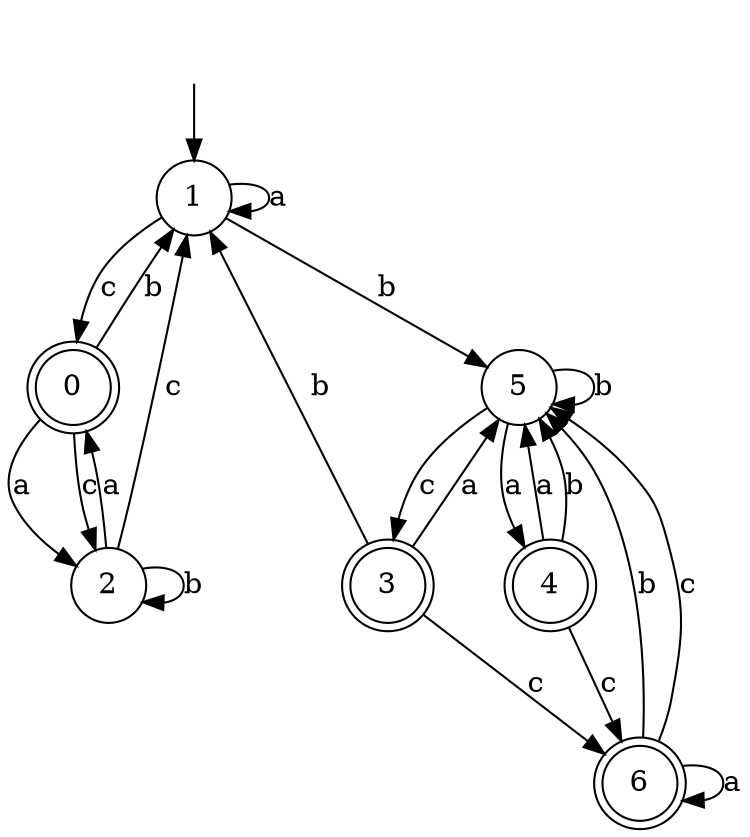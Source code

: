 digraph g {
__start [label=""shape=none]
	1[shape="circle" label="1"]
	0[shape="doublecircle" label="0"]
	2[shape="circle" label="2"]
	3[shape="doublecircle" label="3"]
	4[shape="doublecircle" label="4"]
	5[shape="circle" label="5"]
	6[shape="doublecircle" label="6"]

__start -> 1
	0 -> 2 [label="a"]
	0 -> 1 [label="b"]
	0 -> 2 [label="c"]
	1 -> 1 [label="a"]
	1 -> 5 [label="b"]
	1 -> 0 [label="c"]
	2 -> 0 [label="a"]
	2 -> 2 [label="b"]
	2 -> 1 [label="c"]
	3 -> 5 [label="a"]
	3 -> 1 [label="b"]
	3 -> 6 [label="c"]
	4 -> 5 [label="a"]
	4 -> 5 [label="b"]
	4 -> 6 [label="c"]
	5 -> 4 [label="a"]
	5 -> 5 [label="b"]
	5 -> 3 [label="c"]
	6 -> 6 [label="a"]
	6 -> 5 [label="b"]
	6 -> 5 [label="c"]
}
